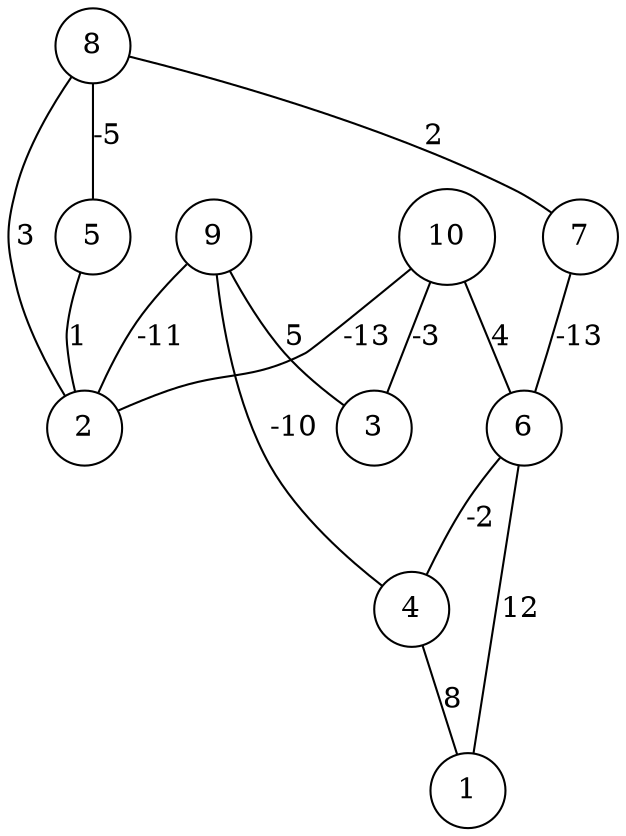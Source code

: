 graph { 
	 fontname="Helvetica,Arial,sans-serif" 
	 node [shape = circle]; 
	 10 -- 2 [label = "-13"];
	 10 -- 3 [label = "-3"];
	 10 -- 6 [label = "4"];
	 9 -- 2 [label = "-11"];
	 9 -- 3 [label = "5"];
	 9 -- 4 [label = "-10"];
	 8 -- 2 [label = "3"];
	 8 -- 5 [label = "-5"];
	 8 -- 7 [label = "2"];
	 7 -- 6 [label = "-13"];
	 6 -- 1 [label = "12"];
	 6 -- 4 [label = "-2"];
	 5 -- 2 [label = "1"];
	 4 -- 1 [label = "8"];
	 1;
	 2;
	 3;
	 4;
	 5;
	 6;
	 7;
	 8;
	 9;
	 10;
}
